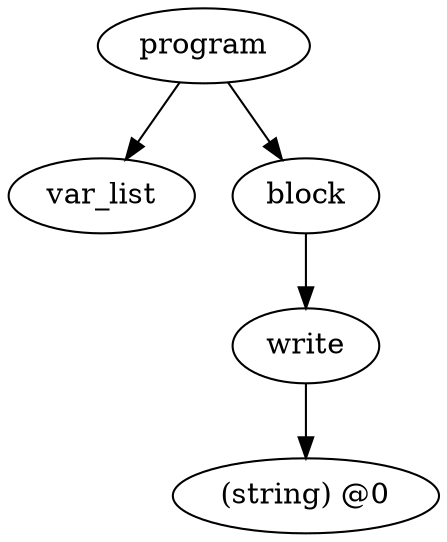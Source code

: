 digraph {
graph [ordering="out"];
node0[label="program"];
node1[label="var_list"];
node0 -> node1;
node2[label="block"];
node3[label="write"];
node4[label="(string) @0"];
node3 -> node4;
node2 -> node3;
node0 -> node2;
}

